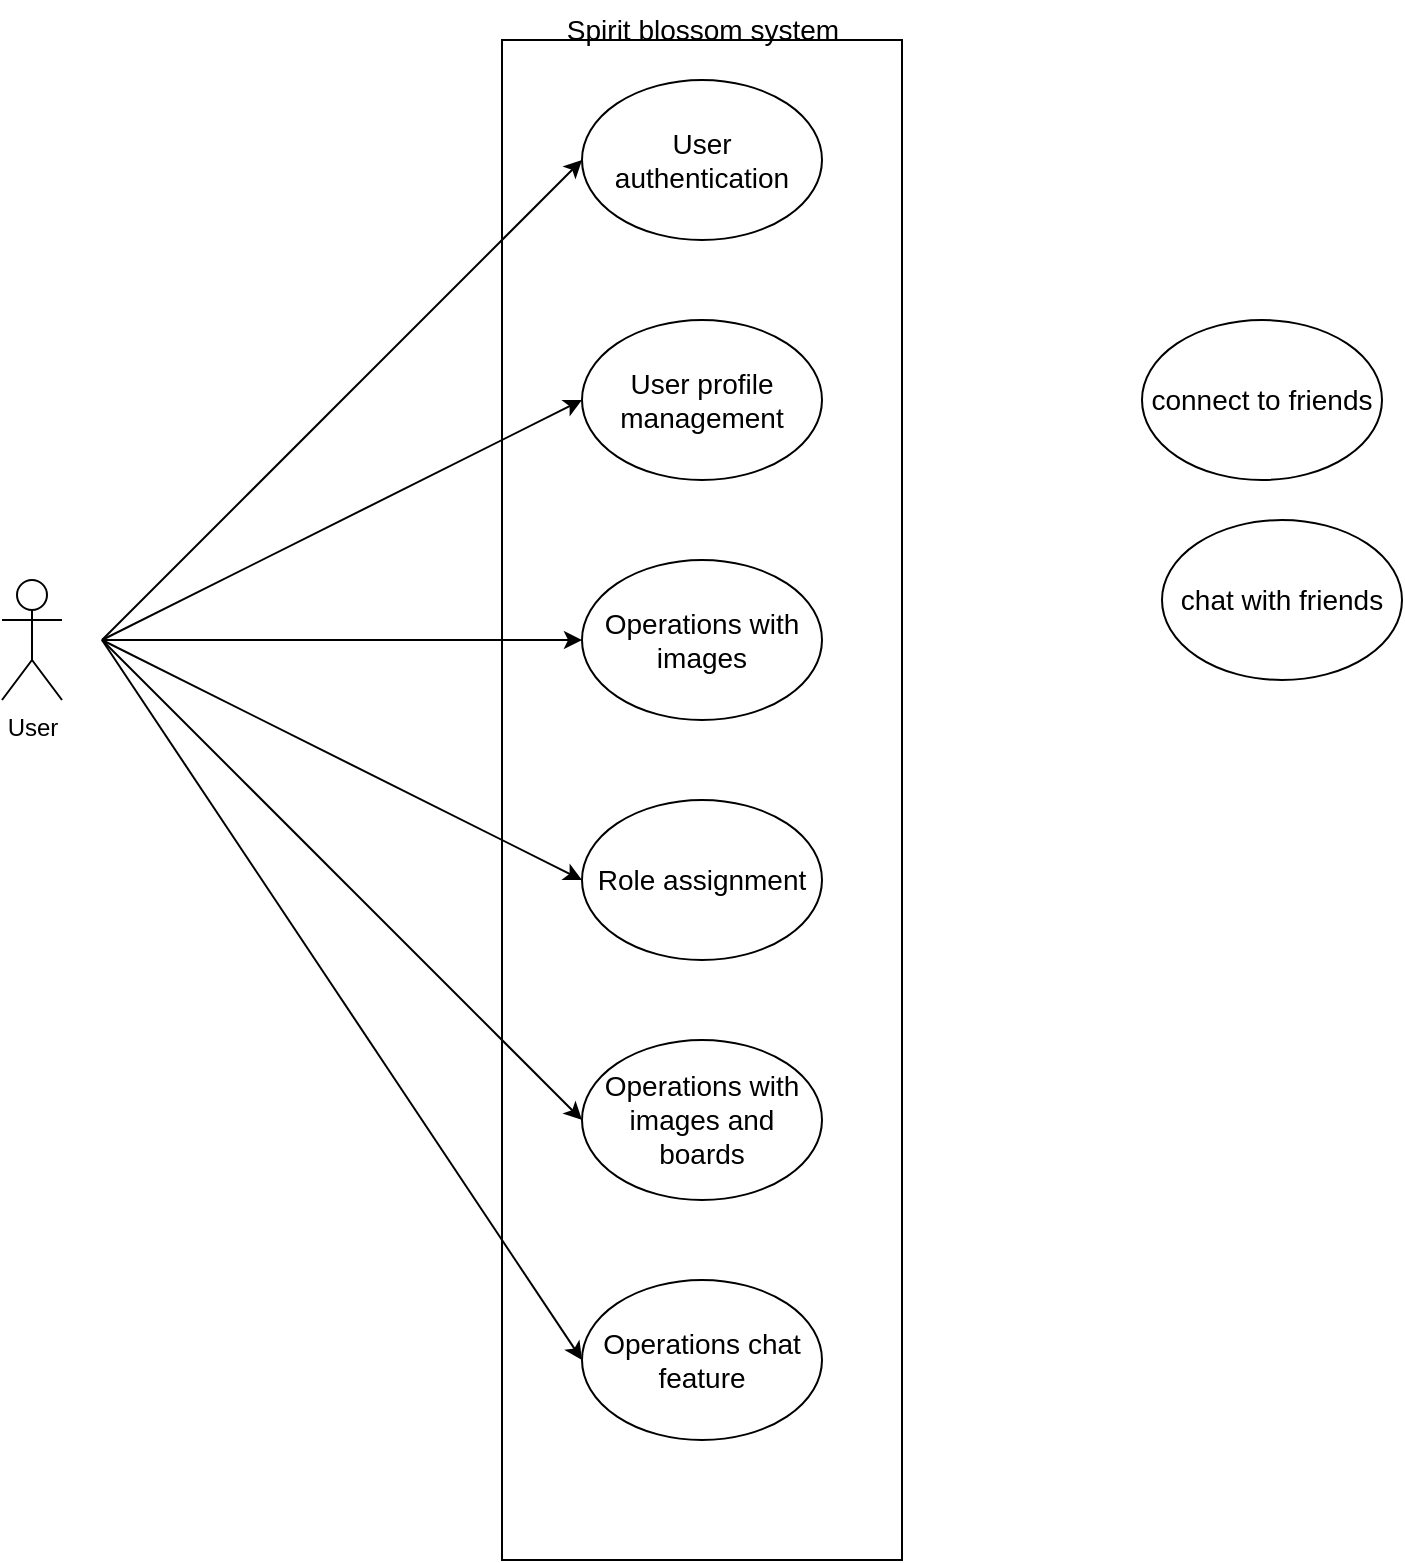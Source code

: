 <mxfile version="26.2.15" pages="5">
  <diagram name="usecase: overview" id="8qd6roZ6ThBv2jXPE47m">
    <mxGraphModel dx="1042" dy="1726" grid="1" gridSize="10" guides="1" tooltips="1" connect="1" arrows="1" fold="1" page="1" pageScale="1" pageWidth="850" pageHeight="1100" math="0" shadow="0">
      <root>
        <mxCell id="0" />
        <mxCell id="1" parent="0" />
        <mxCell id="oI3ljKUJARMwCOaqGTLG-4" value="&lt;span style=&quot;font-size: 14px;&quot;&gt;User profile management&lt;/span&gt;" style="ellipse;whiteSpace=wrap;html=1;fillColor=default;" parent="1" vertex="1">
          <mxGeometry x="600" width="120" height="80" as="geometry" />
        </mxCell>
        <mxCell id="oI3ljKUJARMwCOaqGTLG-6" value="&lt;span style=&quot;font-size: 14px;&quot;&gt;User authentication&lt;/span&gt;" style="ellipse;whiteSpace=wrap;html=1;fillColor=default;" parent="1" vertex="1">
          <mxGeometry x="600" y="-120" width="120" height="80" as="geometry" />
        </mxCell>
        <mxCell id="oI3ljKUJARMwCOaqGTLG-12" value="&lt;span style=&quot;font-size: 14px;&quot;&gt;connect to friends&lt;/span&gt;" style="ellipse;whiteSpace=wrap;html=1;fillColor=none;" parent="1" vertex="1">
          <mxGeometry x="880" width="120" height="80" as="geometry" />
        </mxCell>
        <mxCell id="oI3ljKUJARMwCOaqGTLG-13" value="&lt;span style=&quot;font-size: 14px;&quot;&gt;chat with friends&lt;/span&gt;" style="ellipse;whiteSpace=wrap;html=1;fillColor=none;" parent="1" vertex="1">
          <mxGeometry x="890" y="100" width="120" height="80" as="geometry" />
        </mxCell>
        <mxCell id="oI3ljKUJARMwCOaqGTLG-17" value="&lt;font style=&quot;font-size: 14px;&quot;&gt;Operations with images&lt;/font&gt;" style="ellipse;whiteSpace=wrap;html=1;fillColor=default;" parent="1" vertex="1">
          <mxGeometry x="600" y="120" width="120" height="80" as="geometry" />
        </mxCell>
        <mxCell id="oI3ljKUJARMwCOaqGTLG-18" value="&lt;span style=&quot;font-size: 14px;&quot;&gt;Role assignment&lt;/span&gt;" style="ellipse;whiteSpace=wrap;html=1;fillColor=default;" parent="1" vertex="1">
          <mxGeometry x="600" y="240" width="120" height="80" as="geometry" />
        </mxCell>
        <mxCell id="oI3ljKUJARMwCOaqGTLG-19" value="&lt;font style=&quot;font-size: 14px;&quot;&gt;Operations with images and boards&lt;/font&gt;" style="ellipse;whiteSpace=wrap;html=1;fillColor=default;" parent="1" vertex="1">
          <mxGeometry x="600" y="360" width="120" height="80" as="geometry" />
        </mxCell>
        <mxCell id="oI3ljKUJARMwCOaqGTLG-20" value="&lt;font style=&quot;font-size: 14px;&quot;&gt;Operations chat feature&lt;/font&gt;" style="ellipse;whiteSpace=wrap;html=1;fillColor=default;" parent="1" vertex="1">
          <mxGeometry x="600" y="480" width="120" height="80" as="geometry" />
        </mxCell>
        <mxCell id="oI3ljKUJARMwCOaqGTLG-21" value="User" style="shape=umlActor;verticalLabelPosition=bottom;verticalAlign=top;html=1;outlineConnect=0;" parent="1" vertex="1">
          <mxGeometry x="310" y="130" width="30" height="60" as="geometry" />
        </mxCell>
        <mxCell id="oI3ljKUJARMwCOaqGTLG-22" value="" style="rounded=0;whiteSpace=wrap;html=1;fillColor=none;" parent="1" vertex="1">
          <mxGeometry x="560" y="-140" width="200" height="760" as="geometry" />
        </mxCell>
        <mxCell id="oI3ljKUJARMwCOaqGTLG-23" value="&lt;font style=&quot;font-size: 14px;&quot;&gt;Spirit blossom system&lt;/font&gt;" style="text;html=1;align=center;verticalAlign=middle;resizable=0;points=[];autosize=1;strokeColor=none;fillColor=none;" parent="1" vertex="1">
          <mxGeometry x="580" y="-160" width="160" height="30" as="geometry" />
        </mxCell>
        <mxCell id="oI3ljKUJARMwCOaqGTLG-25" value="" style="endArrow=classic;html=1;rounded=0;entryX=0;entryY=0.5;entryDx=0;entryDy=0;" parent="1" target="oI3ljKUJARMwCOaqGTLG-6" edge="1">
          <mxGeometry width="50" height="50" relative="1" as="geometry">
            <mxPoint x="360" y="160" as="sourcePoint" />
            <mxPoint x="500" y="-20" as="targetPoint" />
          </mxGeometry>
        </mxCell>
        <mxCell id="oI3ljKUJARMwCOaqGTLG-26" value="" style="endArrow=classic;html=1;rounded=0;entryX=0;entryY=0.5;entryDx=0;entryDy=0;" parent="1" target="oI3ljKUJARMwCOaqGTLG-4" edge="1">
          <mxGeometry width="50" height="50" relative="1" as="geometry">
            <mxPoint x="360" y="160" as="sourcePoint" />
            <mxPoint x="610" y="-30" as="targetPoint" />
          </mxGeometry>
        </mxCell>
        <mxCell id="oI3ljKUJARMwCOaqGTLG-27" value="" style="endArrow=classic;html=1;rounded=0;entryX=0;entryY=0.5;entryDx=0;entryDy=0;" parent="1" target="oI3ljKUJARMwCOaqGTLG-17" edge="1">
          <mxGeometry width="50" height="50" relative="1" as="geometry">
            <mxPoint x="360" y="160" as="sourcePoint" />
            <mxPoint x="610" y="70" as="targetPoint" />
          </mxGeometry>
        </mxCell>
        <mxCell id="oI3ljKUJARMwCOaqGTLG-28" value="" style="endArrow=classic;html=1;rounded=0;entryX=0;entryY=0.5;entryDx=0;entryDy=0;" parent="1" target="oI3ljKUJARMwCOaqGTLG-18" edge="1">
          <mxGeometry width="50" height="50" relative="1" as="geometry">
            <mxPoint x="360" y="160" as="sourcePoint" />
            <mxPoint x="610" y="170" as="targetPoint" />
          </mxGeometry>
        </mxCell>
        <mxCell id="oI3ljKUJARMwCOaqGTLG-29" value="" style="endArrow=classic;html=1;rounded=0;entryX=0;entryY=0.5;entryDx=0;entryDy=0;" parent="1" target="oI3ljKUJARMwCOaqGTLG-19" edge="1">
          <mxGeometry width="50" height="50" relative="1" as="geometry">
            <mxPoint x="360" y="160" as="sourcePoint" />
            <mxPoint x="610" y="290" as="targetPoint" />
          </mxGeometry>
        </mxCell>
        <mxCell id="oI3ljKUJARMwCOaqGTLG-30" value="" style="endArrow=classic;html=1;rounded=0;entryX=0;entryY=0.5;entryDx=0;entryDy=0;" parent="1" target="oI3ljKUJARMwCOaqGTLG-20" edge="1">
          <mxGeometry width="50" height="50" relative="1" as="geometry">
            <mxPoint x="360" y="160" as="sourcePoint" />
            <mxPoint x="610" y="410" as="targetPoint" />
          </mxGeometry>
        </mxCell>
      </root>
    </mxGraphModel>
  </diagram>
  <diagram id="8w7cwLsrvtpw3abO1tja" name="usecase: User authentication">
    <mxGraphModel dx="1097" dy="659" grid="1" gridSize="10" guides="1" tooltips="1" connect="1" arrows="1" fold="1" page="1" pageScale="1" pageWidth="850" pageHeight="1100" math="0" shadow="0">
      <root>
        <mxCell id="0" />
        <mxCell id="1" parent="0" />
        <mxCell id="aC15Dz10dUNv0hG7zMVB-1" value="&lt;font style=&quot;font-size: 14px;&quot;&gt;User authentication&lt;/font&gt;" style="ellipse;whiteSpace=wrap;html=1;fillColor=none;" parent="1" vertex="1">
          <mxGeometry x="280" y="280" width="120" height="80" as="geometry" />
        </mxCell>
        <mxCell id="vP6x81Ig6uD0xKK5L43M-1" value="&lt;font style=&quot;font-size: 14px;&quot;&gt;Sign up&lt;/font&gt;" style="ellipse;whiteSpace=wrap;html=1;fillColor=none;" parent="1" vertex="1">
          <mxGeometry x="520" y="440" width="120" height="80" as="geometry" />
        </mxCell>
        <mxCell id="vP6x81Ig6uD0xKK5L43M-2" value="&lt;font style=&quot;font-size: 14px;&quot;&gt;Sign in&lt;/font&gt;" style="ellipse;whiteSpace=wrap;html=1;fillColor=none;" parent="1" vertex="1">
          <mxGeometry x="520" y="160" width="120" height="80" as="geometry" />
        </mxCell>
        <mxCell id="vP6x81Ig6uD0xKK5L43M-4" value="&lt;font style=&quot;font-size: 14px;&quot;&gt;Sign in with email and password&lt;/font&gt;" style="ellipse;whiteSpace=wrap;html=1;fillColor=none;" parent="1" vertex="1">
          <mxGeometry x="760" y="80" width="120" height="80" as="geometry" />
        </mxCell>
        <mxCell id="vP6x81Ig6uD0xKK5L43M-6" value="&lt;font style=&quot;font-size: 14px;&quot;&gt;Sign in with Google&lt;/font&gt;" style="ellipse;whiteSpace=wrap;html=1;fillColor=none;" parent="1" vertex="1">
          <mxGeometry x="760" y="240" width="120" height="80" as="geometry" />
        </mxCell>
        <mxCell id="vP6x81Ig6uD0xKK5L43M-7" value="" style="endArrow=classic;html=1;rounded=0;exitX=1;exitY=0.5;exitDx=0;exitDy=0;entryX=0;entryY=0.5;entryDx=0;entryDy=0;" parent="1" source="aC15Dz10dUNv0hG7zMVB-1" target="vP6x81Ig6uD0xKK5L43M-2" edge="1">
          <mxGeometry width="50" height="50" relative="1" as="geometry">
            <mxPoint x="620" y="230" as="sourcePoint" />
            <mxPoint x="670" y="180" as="targetPoint" />
          </mxGeometry>
        </mxCell>
        <mxCell id="vP6x81Ig6uD0xKK5L43M-8" value="&amp;lt;&amp;lt;include&amp;gt;&amp;gt;" style="edgeLabel;html=1;align=center;verticalAlign=middle;resizable=0;points=[];" parent="vP6x81Ig6uD0xKK5L43M-7" vertex="1" connectable="0">
          <mxGeometry x="-0.014" y="-2" relative="1" as="geometry">
            <mxPoint as="offset" />
          </mxGeometry>
        </mxCell>
        <mxCell id="vP6x81Ig6uD0xKK5L43M-9" value="" style="endArrow=classic;html=1;rounded=0;exitX=1;exitY=0.5;exitDx=0;exitDy=0;entryX=0;entryY=0.5;entryDx=0;entryDy=0;" parent="1" source="aC15Dz10dUNv0hG7zMVB-1" target="vP6x81Ig6uD0xKK5L43M-1" edge="1">
          <mxGeometry width="50" height="50" relative="1" as="geometry">
            <mxPoint x="410" y="330" as="sourcePoint" />
            <mxPoint x="530" y="170" as="targetPoint" />
          </mxGeometry>
        </mxCell>
        <mxCell id="vP6x81Ig6uD0xKK5L43M-10" value="&amp;lt;&amp;lt;include&amp;gt;&amp;gt;" style="edgeLabel;html=1;align=center;verticalAlign=middle;resizable=0;points=[];" parent="vP6x81Ig6uD0xKK5L43M-9" vertex="1" connectable="0">
          <mxGeometry x="-0.014" y="-2" relative="1" as="geometry">
            <mxPoint as="offset" />
          </mxGeometry>
        </mxCell>
        <mxCell id="vP6x81Ig6uD0xKK5L43M-13" value="" style="endArrow=classic;html=1;rounded=0;exitX=1;exitY=0.5;exitDx=0;exitDy=0;entryX=0;entryY=0.5;entryDx=0;entryDy=0;" parent="1" source="vP6x81Ig6uD0xKK5L43M-2" target="vP6x81Ig6uD0xKK5L43M-4" edge="1">
          <mxGeometry width="50" height="50" relative="1" as="geometry">
            <mxPoint x="650" y="170" as="sourcePoint" />
            <mxPoint x="810" y="50" as="targetPoint" />
          </mxGeometry>
        </mxCell>
        <mxCell id="vP6x81Ig6uD0xKK5L43M-14" value="&amp;lt;&amp;lt;include&amp;gt;&amp;gt;" style="edgeLabel;html=1;align=center;verticalAlign=middle;resizable=0;points=[];" parent="vP6x81Ig6uD0xKK5L43M-13" vertex="1" connectable="0">
          <mxGeometry x="-0.014" y="-2" relative="1" as="geometry">
            <mxPoint as="offset" />
          </mxGeometry>
        </mxCell>
        <mxCell id="vP6x81Ig6uD0xKK5L43M-19" value="" style="endArrow=classic;html=1;rounded=0;exitX=0;exitY=0.5;exitDx=0;exitDy=0;entryX=1;entryY=0.5;entryDx=0;entryDy=0;dashed=1;" parent="1" source="vP6x81Ig6uD0xKK5L43M-6" target="vP6x81Ig6uD0xKK5L43M-2" edge="1">
          <mxGeometry width="50" height="50" relative="1" as="geometry">
            <mxPoint x="810" y="50" as="sourcePoint" />
            <mxPoint x="650" y="170" as="targetPoint" />
          </mxGeometry>
        </mxCell>
        <mxCell id="vP6x81Ig6uD0xKK5L43M-20" value="&amp;lt;&amp;lt;extend&amp;gt;&amp;gt;" style="edgeLabel;html=1;align=center;verticalAlign=middle;resizable=0;points=[];" parent="vP6x81Ig6uD0xKK5L43M-19" vertex="1" connectable="0">
          <mxGeometry x="0.018" relative="1" as="geometry">
            <mxPoint as="offset" />
          </mxGeometry>
        </mxCell>
        <mxCell id="vP6x81Ig6uD0xKK5L43M-21" value="&lt;font style=&quot;font-size: 14px;&quot;&gt;Remember password&lt;/font&gt;" style="ellipse;whiteSpace=wrap;html=1;fillColor=none;" parent="1" vertex="1">
          <mxGeometry x="960" y="160" width="120" height="80" as="geometry" />
        </mxCell>
        <mxCell id="vP6x81Ig6uD0xKK5L43M-24" value="" style="endArrow=classic;html=1;rounded=0;exitX=0;exitY=0.5;exitDx=0;exitDy=0;entryX=1;entryY=0.5;entryDx=0;entryDy=0;dashed=1;" parent="1" source="vP6x81Ig6uD0xKK5L43M-21" target="vP6x81Ig6uD0xKK5L43M-4" edge="1">
          <mxGeometry width="50" height="50" relative="1" as="geometry">
            <mxPoint x="1090" y="50" as="sourcePoint" />
            <mxPoint x="930" y="50" as="targetPoint" />
          </mxGeometry>
        </mxCell>
        <mxCell id="vP6x81Ig6uD0xKK5L43M-25" value="&amp;lt;&amp;lt;extend&amp;gt;&amp;gt;" style="edgeLabel;html=1;align=center;verticalAlign=middle;resizable=0;points=[];" parent="vP6x81Ig6uD0xKK5L43M-24" vertex="1" connectable="0">
          <mxGeometry x="0.025" y="-3" relative="1" as="geometry">
            <mxPoint as="offset" />
          </mxGeometry>
        </mxCell>
        <mxCell id="vP6x81Ig6uD0xKK5L43M-30" value="User" style="shape=umlActor;verticalLabelPosition=bottom;verticalAlign=top;html=1;outlineConnect=0;" parent="1" vertex="1">
          <mxGeometry x="100" y="290" width="30" height="60" as="geometry" />
        </mxCell>
        <mxCell id="vP6x81Ig6uD0xKK5L43M-31" value="" style="endArrow=classic;html=1;rounded=0;entryX=0;entryY=0.5;entryDx=0;entryDy=0;" parent="1" target="aC15Dz10dUNv0hG7zMVB-1" edge="1">
          <mxGeometry width="50" height="50" relative="1" as="geometry">
            <mxPoint x="160" y="320" as="sourcePoint" />
            <mxPoint x="220" y="320" as="targetPoint" />
          </mxGeometry>
        </mxCell>
        <mxCell id="vP6x81Ig6uD0xKK5L43M-33" value="&lt;font style=&quot;font-size: 14px;&quot;&gt;Forgot password&lt;/font&gt;" style="ellipse;whiteSpace=wrap;html=1;fillColor=none;" parent="1" vertex="1">
          <mxGeometry x="960" width="120" height="80" as="geometry" />
        </mxCell>
        <mxCell id="vP6x81Ig6uD0xKK5L43M-34" value="" style="endArrow=classic;html=1;rounded=0;exitX=0;exitY=0.5;exitDx=0;exitDy=0;entryX=1;entryY=0.5;entryDx=0;entryDy=0;dashed=1;" parent="1" source="vP6x81Ig6uD0xKK5L43M-33" target="vP6x81Ig6uD0xKK5L43M-4" edge="1">
          <mxGeometry width="50" height="50" relative="1" as="geometry">
            <mxPoint x="800" y="240" as="sourcePoint" />
            <mxPoint x="850" y="190" as="targetPoint" />
          </mxGeometry>
        </mxCell>
        <mxCell id="vP6x81Ig6uD0xKK5L43M-35" value="&amp;lt;&amp;lt;extend&amp;gt;&amp;gt;" style="edgeLabel;html=1;align=center;verticalAlign=middle;resizable=0;points=[];" parent="vP6x81Ig6uD0xKK5L43M-34" vertex="1" connectable="0">
          <mxGeometry x="-0.058" y="-1" relative="1" as="geometry">
            <mxPoint as="offset" />
          </mxGeometry>
        </mxCell>
        <mxCell id="DZKf_0S-HtnkibhxbIH7-1" value="&lt;font style=&quot;font-size: 14px;&quot;&gt;Verify user&#39;s email&lt;/font&gt;" style="ellipse;whiteSpace=wrap;html=1;" vertex="1" parent="1">
          <mxGeometry x="760" y="440" width="120" height="80" as="geometry" />
        </mxCell>
        <mxCell id="DZKf_0S-HtnkibhxbIH7-2" value="" style="endArrow=classic;html=1;rounded=0;exitX=1;exitY=0.5;exitDx=0;exitDy=0;entryX=0;entryY=0.5;entryDx=0;entryDy=0;" edge="1" parent="1" source="vP6x81Ig6uD0xKK5L43M-1" target="DZKf_0S-HtnkibhxbIH7-1">
          <mxGeometry width="50" height="50" relative="1" as="geometry">
            <mxPoint x="660" y="350" as="sourcePoint" />
            <mxPoint x="710" y="300" as="targetPoint" />
          </mxGeometry>
        </mxCell>
        <mxCell id="DZKf_0S-HtnkibhxbIH7-5" value="&amp;lt;&amp;lt;include&amp;gt;&amp;gt;" style="edgeLabel;html=1;align=center;verticalAlign=middle;resizable=0;points=[];" vertex="1" connectable="0" parent="DZKf_0S-HtnkibhxbIH7-2">
          <mxGeometry x="0.017" relative="1" as="geometry">
            <mxPoint as="offset" />
          </mxGeometry>
        </mxCell>
        <mxCell id="DZKf_0S-HtnkibhxbIH7-6" value="&lt;font style=&quot;font-size: 14px;&quot;&gt;enter email&lt;/font&gt;" style="ellipse;whiteSpace=wrap;html=1;" vertex="1" parent="1">
          <mxGeometry x="1040" y="320" width="120" height="80" as="geometry" />
        </mxCell>
        <mxCell id="DZKf_0S-HtnkibhxbIH7-7" value="&lt;font style=&quot;font-size: 14px;&quot;&gt;enter password&lt;/font&gt;" style="ellipse;whiteSpace=wrap;html=1;" vertex="1" parent="1">
          <mxGeometry x="1040" y="560" width="120" height="80" as="geometry" />
        </mxCell>
        <mxCell id="DZKf_0S-HtnkibhxbIH7-8" value="&lt;font style=&quot;font-size: 14px;&quot;&gt;enter username&lt;/font&gt;" style="ellipse;whiteSpace=wrap;html=1;" vertex="1" parent="1">
          <mxGeometry x="1040" y="440" width="120" height="80" as="geometry" />
        </mxCell>
        <mxCell id="DZKf_0S-HtnkibhxbIH7-9" value="" style="endArrow=classic;html=1;rounded=0;exitX=1;exitY=0.5;exitDx=0;exitDy=0;entryX=0;entryY=0.5;entryDx=0;entryDy=0;" edge="1" parent="1" source="DZKf_0S-HtnkibhxbIH7-1" target="DZKf_0S-HtnkibhxbIH7-6">
          <mxGeometry width="50" height="50" relative="1" as="geometry">
            <mxPoint x="890" y="430" as="sourcePoint" />
            <mxPoint x="940" y="380" as="targetPoint" />
          </mxGeometry>
        </mxCell>
        <mxCell id="DZKf_0S-HtnkibhxbIH7-10" value="&amp;lt;&amp;lt;include&amp;gt;&amp;gt;" style="edgeLabel;html=1;align=center;verticalAlign=middle;resizable=0;points=[];" vertex="1" connectable="0" parent="DZKf_0S-HtnkibhxbIH7-9">
          <mxGeometry x="0.031" relative="1" as="geometry">
            <mxPoint as="offset" />
          </mxGeometry>
        </mxCell>
        <mxCell id="DZKf_0S-HtnkibhxbIH7-11" value="" style="endArrow=classic;html=1;rounded=0;exitX=1;exitY=0.5;exitDx=0;exitDy=0;entryX=0;entryY=0.5;entryDx=0;entryDy=0;" edge="1" parent="1" source="DZKf_0S-HtnkibhxbIH7-1" target="DZKf_0S-HtnkibhxbIH7-8">
          <mxGeometry width="50" height="50" relative="1" as="geometry">
            <mxPoint x="890" y="490" as="sourcePoint" />
            <mxPoint x="1050" y="370" as="targetPoint" />
          </mxGeometry>
        </mxCell>
        <mxCell id="DZKf_0S-HtnkibhxbIH7-12" value="&amp;lt;&amp;lt;include&amp;gt;&amp;gt;" style="edgeLabel;html=1;align=center;verticalAlign=middle;resizable=0;points=[];" vertex="1" connectable="0" parent="DZKf_0S-HtnkibhxbIH7-11">
          <mxGeometry x="0.031" relative="1" as="geometry">
            <mxPoint as="offset" />
          </mxGeometry>
        </mxCell>
        <mxCell id="DZKf_0S-HtnkibhxbIH7-13" value="" style="endArrow=classic;html=1;rounded=0;exitX=1;exitY=0.5;exitDx=0;exitDy=0;entryX=0;entryY=0.5;entryDx=0;entryDy=0;" edge="1" parent="1" source="DZKf_0S-HtnkibhxbIH7-1" target="DZKf_0S-HtnkibhxbIH7-7">
          <mxGeometry width="50" height="50" relative="1" as="geometry">
            <mxPoint x="900" y="500" as="sourcePoint" />
            <mxPoint x="1060" y="380" as="targetPoint" />
          </mxGeometry>
        </mxCell>
        <mxCell id="DZKf_0S-HtnkibhxbIH7-14" value="&amp;lt;&amp;lt;include&amp;gt;&amp;gt;" style="edgeLabel;html=1;align=center;verticalAlign=middle;resizable=0;points=[];" vertex="1" connectable="0" parent="DZKf_0S-HtnkibhxbIH7-13">
          <mxGeometry x="0.031" relative="1" as="geometry">
            <mxPoint as="offset" />
          </mxGeometry>
        </mxCell>
      </root>
    </mxGraphModel>
  </diagram>
  <diagram id="n3rxjHz1QMaWnR9atAQM" name="usecase: User profile">
    <mxGraphModel dx="834" dy="1601" grid="1" gridSize="10" guides="1" tooltips="1" connect="1" arrows="1" fold="1" page="1" pageScale="1" pageWidth="850" pageHeight="1100" math="0" shadow="0">
      <root>
        <mxCell id="0" />
        <mxCell id="1" parent="0" />
        <mxCell id="utJ8WNu7ek2MpzlIrywc-1" value="&lt;font style=&quot;font-size: 14px;&quot;&gt;User profile&lt;/font&gt;" style="ellipse;whiteSpace=wrap;html=1;fillColor=default;" parent="1" vertex="1">
          <mxGeometry x="240" y="240" width="120" height="80" as="geometry" />
        </mxCell>
        <mxCell id="utJ8WNu7ek2MpzlIrywc-2" value="&lt;font style=&quot;font-size: 14px;&quot;&gt;View profile&lt;/font&gt;" style="ellipse;whiteSpace=wrap;html=1;fillColor=default;" parent="1" vertex="1">
          <mxGeometry x="440" y="40" width="120" height="80" as="geometry" />
        </mxCell>
        <mxCell id="utJ8WNu7ek2MpzlIrywc-3" value="&lt;font style=&quot;font-size: 14px;&quot;&gt;Edit profile&lt;/font&gt;" style="ellipse;whiteSpace=wrap;html=1;fillColor=default;" parent="1" vertex="1">
          <mxGeometry x="440" y="640" width="120" height="80" as="geometry" />
        </mxCell>
        <mxCell id="utJ8WNu7ek2MpzlIrywc-4" value="" style="endArrow=classic;html=1;rounded=0;exitX=1;exitY=0.5;exitDx=0;exitDy=0;entryX=0;entryY=0.5;entryDx=0;entryDy=0;" parent="1" source="utJ8WNu7ek2MpzlIrywc-1" target="utJ8WNu7ek2MpzlIrywc-2" edge="1">
          <mxGeometry width="50" height="50" relative="1" as="geometry">
            <mxPoint x="400" y="330" as="sourcePoint" />
            <mxPoint x="450" y="280" as="targetPoint" />
          </mxGeometry>
        </mxCell>
        <mxCell id="utJ8WNu7ek2MpzlIrywc-5" value="&amp;lt;&amp;lt;include&amp;gt;&amp;gt;" style="edgeLabel;html=1;align=center;verticalAlign=middle;resizable=0;points=[];" parent="utJ8WNu7ek2MpzlIrywc-4" vertex="1" connectable="0">
          <mxGeometry x="0.005" y="1" relative="1" as="geometry">
            <mxPoint as="offset" />
          </mxGeometry>
        </mxCell>
        <mxCell id="utJ8WNu7ek2MpzlIrywc-6" value="" style="endArrow=classic;html=1;rounded=0;exitX=1;exitY=0.5;exitDx=0;exitDy=0;entryX=0;entryY=0.5;entryDx=0;entryDy=0;" parent="1" source="utJ8WNu7ek2MpzlIrywc-1" target="utJ8WNu7ek2MpzlIrywc-3" edge="1">
          <mxGeometry width="50" height="50" relative="1" as="geometry">
            <mxPoint x="370" y="290" as="sourcePoint" />
            <mxPoint x="490" y="210" as="targetPoint" />
          </mxGeometry>
        </mxCell>
        <mxCell id="utJ8WNu7ek2MpzlIrywc-7" value="&amp;lt;&amp;lt;include&amp;gt;&amp;gt;" style="edgeLabel;html=1;align=center;verticalAlign=middle;resizable=0;points=[];" parent="utJ8WNu7ek2MpzlIrywc-6" vertex="1" connectable="0">
          <mxGeometry x="0.005" y="1" relative="1" as="geometry">
            <mxPoint as="offset" />
          </mxGeometry>
        </mxCell>
        <mxCell id="utJ8WNu7ek2MpzlIrywc-8" value="user" style="shape=umlActor;verticalLabelPosition=bottom;verticalAlign=top;html=1;outlineConnect=0;" parent="1" vertex="1">
          <mxGeometry x="110" y="250" width="30" height="60" as="geometry" />
        </mxCell>
        <mxCell id="utJ8WNu7ek2MpzlIrywc-10" value="" style="endArrow=classic;html=1;rounded=0;entryX=0;entryY=0.5;entryDx=0;entryDy=0;" parent="1" target="utJ8WNu7ek2MpzlIrywc-1" edge="1">
          <mxGeometry width="50" height="50" relative="1" as="geometry">
            <mxPoint x="150" y="280" as="sourcePoint" />
            <mxPoint x="230" y="300" as="targetPoint" />
          </mxGeometry>
        </mxCell>
        <mxCell id="qVqN7ihgOuUaRI0xkBl_-1" value="&lt;font style=&quot;font-size: 14px;&quot;&gt;View image icon&lt;/font&gt;" style="ellipse;whiteSpace=wrap;html=1;" parent="1" vertex="1">
          <mxGeometry x="720" y="-340" width="120" height="80" as="geometry" />
        </mxCell>
        <mxCell id="qVqN7ihgOuUaRI0xkBl_-2" value="" style="endArrow=classic;html=1;rounded=0;exitX=1;exitY=0.5;exitDx=0;exitDy=0;entryX=0;entryY=0.5;entryDx=0;entryDy=0;" parent="1" source="utJ8WNu7ek2MpzlIrywc-2" target="qVqN7ihgOuUaRI0xkBl_-1" edge="1">
          <mxGeometry width="50" height="50" relative="1" as="geometry">
            <mxPoint x="600" y="350" as="sourcePoint" />
            <mxPoint x="650" y="300" as="targetPoint" />
          </mxGeometry>
        </mxCell>
        <mxCell id="qVqN7ihgOuUaRI0xkBl_-7" value="&amp;lt;&amp;lt;include&amp;gt;&amp;gt;" style="edgeLabel;html=1;align=center;verticalAlign=middle;resizable=0;points=[];" parent="qVqN7ihgOuUaRI0xkBl_-2" vertex="1" connectable="0">
          <mxGeometry x="-0.009" relative="1" as="geometry">
            <mxPoint y="1" as="offset" />
          </mxGeometry>
        </mxCell>
        <mxCell id="qVqN7ihgOuUaRI0xkBl_-3" value="&lt;font style=&quot;font-size: 14px;&quot;&gt;View username&lt;/font&gt;" style="ellipse;whiteSpace=wrap;html=1;" parent="1" vertex="1">
          <mxGeometry x="760" y="-230" width="120" height="80" as="geometry" />
        </mxCell>
        <mxCell id="qVqN7ihgOuUaRI0xkBl_-4" value="&lt;font style=&quot;font-size: 14px;&quot;&gt;View quantity of likes&lt;/font&gt;" style="ellipse;whiteSpace=wrap;html=1;" parent="1" vertex="1">
          <mxGeometry x="780" y="-130" width="120" height="80" as="geometry" />
        </mxCell>
        <mxCell id="qVqN7ihgOuUaRI0xkBl_-5" value="&lt;font style=&quot;font-size: 14px;&quot;&gt;View quantity of comments&lt;/font&gt;" style="ellipse;whiteSpace=wrap;html=1;" parent="1" vertex="1">
          <mxGeometry x="780" y="-10" width="120" height="80" as="geometry" />
        </mxCell>
        <mxCell id="qVqN7ihgOuUaRI0xkBl_-8" value="" style="endArrow=classic;html=1;rounded=0;exitX=1;exitY=0.5;exitDx=0;exitDy=0;entryX=0;entryY=0.5;entryDx=0;entryDy=0;" parent="1" source="utJ8WNu7ek2MpzlIrywc-2" target="qVqN7ihgOuUaRI0xkBl_-3" edge="1">
          <mxGeometry width="50" height="50" relative="1" as="geometry">
            <mxPoint x="610" y="210" as="sourcePoint" />
            <mxPoint x="770" y="-270" as="targetPoint" />
          </mxGeometry>
        </mxCell>
        <mxCell id="qVqN7ihgOuUaRI0xkBl_-9" value="&amp;lt;&amp;lt;include&amp;gt;&amp;gt;" style="edgeLabel;html=1;align=center;verticalAlign=middle;resizable=0;points=[];" parent="qVqN7ihgOuUaRI0xkBl_-8" vertex="1" connectable="0">
          <mxGeometry x="-0.009" relative="1" as="geometry">
            <mxPoint y="1" as="offset" />
          </mxGeometry>
        </mxCell>
        <mxCell id="qVqN7ihgOuUaRI0xkBl_-10" value="" style="endArrow=classic;html=1;rounded=0;exitX=1;exitY=0.5;exitDx=0;exitDy=0;entryX=0;entryY=0.5;entryDx=0;entryDy=0;" parent="1" source="utJ8WNu7ek2MpzlIrywc-2" target="qVqN7ihgOuUaRI0xkBl_-4" edge="1">
          <mxGeometry width="50" height="50" relative="1" as="geometry">
            <mxPoint x="610" y="210" as="sourcePoint" />
            <mxPoint x="770" y="-150" as="targetPoint" />
          </mxGeometry>
        </mxCell>
        <mxCell id="qVqN7ihgOuUaRI0xkBl_-11" value="&amp;lt;&amp;lt;include&amp;gt;&amp;gt;" style="edgeLabel;html=1;align=center;verticalAlign=middle;resizable=0;points=[];" parent="qVqN7ihgOuUaRI0xkBl_-10" vertex="1" connectable="0">
          <mxGeometry x="-0.009" relative="1" as="geometry">
            <mxPoint y="1" as="offset" />
          </mxGeometry>
        </mxCell>
        <mxCell id="qVqN7ihgOuUaRI0xkBl_-12" value="" style="endArrow=classic;html=1;rounded=0;exitX=1;exitY=0.5;exitDx=0;exitDy=0;entryX=0;entryY=0.5;entryDx=0;entryDy=0;" parent="1" source="utJ8WNu7ek2MpzlIrywc-2" target="qVqN7ihgOuUaRI0xkBl_-5" edge="1">
          <mxGeometry width="50" height="50" relative="1" as="geometry">
            <mxPoint x="620" y="220" as="sourcePoint" />
            <mxPoint x="780" y="-140" as="targetPoint" />
          </mxGeometry>
        </mxCell>
        <mxCell id="qVqN7ihgOuUaRI0xkBl_-13" value="&amp;lt;&amp;lt;include&amp;gt;&amp;gt;" style="edgeLabel;html=1;align=center;verticalAlign=middle;resizable=0;points=[];" parent="qVqN7ihgOuUaRI0xkBl_-12" vertex="1" connectable="0">
          <mxGeometry x="-0.009" relative="1" as="geometry">
            <mxPoint y="1" as="offset" />
          </mxGeometry>
        </mxCell>
        <mxCell id="qVqN7ihgOuUaRI0xkBl_-14" value="&lt;font style=&quot;font-size: 14px;&quot;&gt;View X link&lt;/font&gt;" style="ellipse;whiteSpace=wrap;html=1;" parent="1" vertex="1">
          <mxGeometry x="800" y="100" width="120" height="80" as="geometry" />
        </mxCell>
        <mxCell id="qVqN7ihgOuUaRI0xkBl_-15" value="&lt;font style=&quot;font-size: 14px;&quot;&gt;View Instagram link&lt;/font&gt;" style="ellipse;whiteSpace=wrap;html=1;" parent="1" vertex="1">
          <mxGeometry x="800" y="200" width="120" height="80" as="geometry" />
        </mxCell>
        <mxCell id="qVqN7ihgOuUaRI0xkBl_-16" value="&lt;font style=&quot;font-size: 14px;&quot;&gt;View artstation link&lt;/font&gt;" style="ellipse;whiteSpace=wrap;html=1;" parent="1" vertex="1">
          <mxGeometry x="800" y="310" width="120" height="80" as="geometry" />
        </mxCell>
        <mxCell id="qVqN7ihgOuUaRI0xkBl_-17" value="" style="endArrow=classic;html=1;rounded=0;exitX=0;exitY=0.5;exitDx=0;exitDy=0;entryX=1;entryY=0.5;entryDx=0;entryDy=0;dashed=1;" parent="1" source="qVqN7ihgOuUaRI0xkBl_-14" target="utJ8WNu7ek2MpzlIrywc-2" edge="1">
          <mxGeometry width="50" height="50" relative="1" as="geometry">
            <mxPoint x="600" y="260" as="sourcePoint" />
            <mxPoint x="650" y="210" as="targetPoint" />
          </mxGeometry>
        </mxCell>
        <mxCell id="qVqN7ihgOuUaRI0xkBl_-18" value="&amp;lt;&amp;lt;extend&amp;gt;&amp;gt;" style="edgeLabel;html=1;align=center;verticalAlign=middle;resizable=0;points=[];" parent="qVqN7ihgOuUaRI0xkBl_-17" vertex="1" connectable="0">
          <mxGeometry x="0.033" y="2" relative="1" as="geometry">
            <mxPoint as="offset" />
          </mxGeometry>
        </mxCell>
        <mxCell id="qVqN7ihgOuUaRI0xkBl_-19" value="" style="endArrow=classic;html=1;rounded=0;exitX=0;exitY=0.5;exitDx=0;exitDy=0;entryX=1;entryY=0.5;entryDx=0;entryDy=0;dashed=1;" parent="1" source="qVqN7ihgOuUaRI0xkBl_-15" target="utJ8WNu7ek2MpzlIrywc-2" edge="1">
          <mxGeometry width="50" height="50" relative="1" as="geometry">
            <mxPoint x="770" y="190" as="sourcePoint" />
            <mxPoint x="610" y="210" as="targetPoint" />
          </mxGeometry>
        </mxCell>
        <mxCell id="qVqN7ihgOuUaRI0xkBl_-20" value="&amp;lt;&amp;lt;extend&amp;gt;&amp;gt;" style="edgeLabel;html=1;align=center;verticalAlign=middle;resizable=0;points=[];" parent="qVqN7ihgOuUaRI0xkBl_-19" vertex="1" connectable="0">
          <mxGeometry x="0.033" y="2" relative="1" as="geometry">
            <mxPoint as="offset" />
          </mxGeometry>
        </mxCell>
        <mxCell id="qVqN7ihgOuUaRI0xkBl_-21" value="" style="endArrow=classic;html=1;rounded=0;exitX=0;exitY=0.5;exitDx=0;exitDy=0;entryX=1;entryY=0.5;entryDx=0;entryDy=0;dashed=1;" parent="1" source="qVqN7ihgOuUaRI0xkBl_-16" target="utJ8WNu7ek2MpzlIrywc-2" edge="1">
          <mxGeometry width="50" height="50" relative="1" as="geometry">
            <mxPoint x="780" y="200" as="sourcePoint" />
            <mxPoint x="620" y="220" as="targetPoint" />
          </mxGeometry>
        </mxCell>
        <mxCell id="qVqN7ihgOuUaRI0xkBl_-22" value="&amp;lt;&amp;lt;extend&amp;gt;&amp;gt;" style="edgeLabel;html=1;align=center;verticalAlign=middle;resizable=0;points=[];" parent="qVqN7ihgOuUaRI0xkBl_-21" vertex="1" connectable="0">
          <mxGeometry x="0.033" y="2" relative="1" as="geometry">
            <mxPoint as="offset" />
          </mxGeometry>
        </mxCell>
        <mxCell id="qVqN7ihgOuUaRI0xkBl_-24" value="&lt;font style=&quot;font-size: 14px;&quot;&gt;Edit image icon&lt;/font&gt;" style="ellipse;whiteSpace=wrap;html=1;" parent="1" vertex="1">
          <mxGeometry x="680" y="440" width="120" height="80" as="geometry" />
        </mxCell>
        <mxCell id="qVqN7ihgOuUaRI0xkBl_-25" value="&lt;font style=&quot;font-size: 14px;&quot;&gt;Edit username&lt;/font&gt;" style="ellipse;whiteSpace=wrap;html=1;" parent="1" vertex="1">
          <mxGeometry x="750" y="530" width="120" height="80" as="geometry" />
        </mxCell>
        <mxCell id="jydihSB6jbh1CS8Bv-i_-2" value="&lt;span style=&quot;font-size: 14px;&quot;&gt;Read data from database&lt;/span&gt;" style="ellipse;whiteSpace=wrap;html=1;" vertex="1" parent="1">
          <mxGeometry x="1140" y="-80" width="120" height="80" as="geometry" />
        </mxCell>
        <mxCell id="jydihSB6jbh1CS8Bv-i_-3" value="" style="endArrow=classic;html=1;rounded=0;exitX=1;exitY=0.5;exitDx=0;exitDy=0;" edge="1" parent="1" source="qVqN7ihgOuUaRI0xkBl_-1" target="jydihSB6jbh1CS8Bv-i_-2">
          <mxGeometry width="50" height="50" relative="1" as="geometry">
            <mxPoint x="920" y="80" as="sourcePoint" />
            <mxPoint x="970" y="30" as="targetPoint" />
          </mxGeometry>
        </mxCell>
        <mxCell id="jydihSB6jbh1CS8Bv-i_-4" value="&amp;lt;&amp;lt;include&amp;gt;&amp;gt;" style="edgeLabel;html=1;align=center;verticalAlign=middle;resizable=0;points=[];" vertex="1" connectable="0" parent="jydihSB6jbh1CS8Bv-i_-3">
          <mxGeometry x="-0.008" y="-2" relative="1" as="geometry">
            <mxPoint as="offset" />
          </mxGeometry>
        </mxCell>
        <mxCell id="jydihSB6jbh1CS8Bv-i_-5" value="" style="endArrow=classic;html=1;rounded=0;exitX=1;exitY=0.5;exitDx=0;exitDy=0;entryX=0.038;entryY=0.25;entryDx=0;entryDy=0;entryPerimeter=0;" edge="1" parent="1" source="qVqN7ihgOuUaRI0xkBl_-3" target="jydihSB6jbh1CS8Bv-i_-2">
          <mxGeometry width="50" height="50" relative="1" as="geometry">
            <mxPoint x="950" y="30" as="sourcePoint" />
            <mxPoint x="1000" y="-20" as="targetPoint" />
          </mxGeometry>
        </mxCell>
        <mxCell id="jydihSB6jbh1CS8Bv-i_-6" value="&amp;lt;&amp;lt;include&amp;gt;&amp;gt;" style="edgeLabel;html=1;align=center;verticalAlign=middle;resizable=0;points=[];" vertex="1" connectable="0" parent="jydihSB6jbh1CS8Bv-i_-5">
          <mxGeometry x="-0.006" y="2" relative="1" as="geometry">
            <mxPoint as="offset" />
          </mxGeometry>
        </mxCell>
        <mxCell id="jydihSB6jbh1CS8Bv-i_-7" value="" style="endArrow=classic;html=1;rounded=0;exitX=1;exitY=0.5;exitDx=0;exitDy=0;entryX=0.015;entryY=0.37;entryDx=0;entryDy=0;entryPerimeter=0;" edge="1" parent="1" source="qVqN7ihgOuUaRI0xkBl_-4" target="jydihSB6jbh1CS8Bv-i_-2">
          <mxGeometry width="50" height="50" relative="1" as="geometry">
            <mxPoint x="950" y="30" as="sourcePoint" />
            <mxPoint x="1000" y="-20" as="targetPoint" />
          </mxGeometry>
        </mxCell>
        <mxCell id="jydihSB6jbh1CS8Bv-i_-8" value="&amp;lt;&amp;lt;include&amp;gt;&amp;gt;" style="edgeLabel;html=1;align=center;verticalAlign=middle;resizable=0;points=[];" vertex="1" connectable="0" parent="jydihSB6jbh1CS8Bv-i_-7">
          <mxGeometry x="-0.01" y="-1" relative="1" as="geometry">
            <mxPoint as="offset" />
          </mxGeometry>
        </mxCell>
        <mxCell id="jydihSB6jbh1CS8Bv-i_-9" value="" style="endArrow=classic;html=1;rounded=0;exitX=1;exitY=0.5;exitDx=0;exitDy=0;entryX=0;entryY=0.5;entryDx=0;entryDy=0;" edge="1" parent="1" source="qVqN7ihgOuUaRI0xkBl_-5" target="jydihSB6jbh1CS8Bv-i_-2">
          <mxGeometry width="50" height="50" relative="1" as="geometry">
            <mxPoint x="950" y="30" as="sourcePoint" />
            <mxPoint x="1000" y="-20" as="targetPoint" />
          </mxGeometry>
        </mxCell>
        <mxCell id="jydihSB6jbh1CS8Bv-i_-10" value="&amp;lt;&amp;lt;include&amp;gt;&amp;gt;" style="edgeLabel;html=1;align=center;verticalAlign=middle;resizable=0;points=[];" vertex="1" connectable="0" parent="jydihSB6jbh1CS8Bv-i_-9">
          <mxGeometry x="-0.0" relative="1" as="geometry">
            <mxPoint as="offset" />
          </mxGeometry>
        </mxCell>
        <mxCell id="jydihSB6jbh1CS8Bv-i_-11" value="" style="endArrow=classic;html=1;rounded=0;exitX=1;exitY=0.5;exitDx=0;exitDy=0;entryX=-0.002;entryY=0.655;entryDx=0;entryDy=0;entryPerimeter=0;" edge="1" parent="1" source="qVqN7ihgOuUaRI0xkBl_-14" target="jydihSB6jbh1CS8Bv-i_-2">
          <mxGeometry width="50" height="50" relative="1" as="geometry">
            <mxPoint x="950" y="30" as="sourcePoint" />
            <mxPoint x="1000" y="-20" as="targetPoint" />
          </mxGeometry>
        </mxCell>
        <mxCell id="jydihSB6jbh1CS8Bv-i_-12" value="&amp;lt;&amp;lt;include&amp;gt;&amp;gt;" style="edgeLabel;html=1;align=center;verticalAlign=middle;resizable=0;points=[];" vertex="1" connectable="0" parent="jydihSB6jbh1CS8Bv-i_-11">
          <mxGeometry x="0.002" relative="1" as="geometry">
            <mxPoint as="offset" />
          </mxGeometry>
        </mxCell>
        <mxCell id="jydihSB6jbh1CS8Bv-i_-13" value="" style="endArrow=classic;html=1;rounded=0;exitX=1;exitY=0.5;exitDx=0;exitDy=0;entryX=0.045;entryY=0.74;entryDx=0;entryDy=0;entryPerimeter=0;" edge="1" parent="1" source="qVqN7ihgOuUaRI0xkBl_-15" target="jydihSB6jbh1CS8Bv-i_-2">
          <mxGeometry width="50" height="50" relative="1" as="geometry">
            <mxPoint x="950" y="30" as="sourcePoint" />
            <mxPoint x="1000" y="-20" as="targetPoint" />
          </mxGeometry>
        </mxCell>
        <mxCell id="jydihSB6jbh1CS8Bv-i_-14" value="&amp;lt;&amp;lt;include&amp;gt;&amp;gt;" style="edgeLabel;html=1;align=center;verticalAlign=middle;resizable=0;points=[];" vertex="1" connectable="0" parent="jydihSB6jbh1CS8Bv-i_-13">
          <mxGeometry x="-0.02" y="-1" relative="1" as="geometry">
            <mxPoint as="offset" />
          </mxGeometry>
        </mxCell>
        <mxCell id="jydihSB6jbh1CS8Bv-i_-15" value="" style="endArrow=classic;html=1;rounded=0;exitX=1;exitY=0.5;exitDx=0;exitDy=0;entryX=0;entryY=1;entryDx=0;entryDy=0;" edge="1" parent="1" source="qVqN7ihgOuUaRI0xkBl_-16" target="jydihSB6jbh1CS8Bv-i_-2">
          <mxGeometry width="50" height="50" relative="1" as="geometry">
            <mxPoint x="950" y="100" as="sourcePoint" />
            <mxPoint x="1000" y="50" as="targetPoint" />
          </mxGeometry>
        </mxCell>
        <mxCell id="jydihSB6jbh1CS8Bv-i_-16" value="&amp;lt;&amp;lt;include&amp;gt;&amp;gt;" style="edgeLabel;html=1;align=center;verticalAlign=middle;resizable=0;points=[];" vertex="1" connectable="0" parent="jydihSB6jbh1CS8Bv-i_-15">
          <mxGeometry x="0.0" y="1" relative="1" as="geometry">
            <mxPoint as="offset" />
          </mxGeometry>
        </mxCell>
        <mxCell id="jydihSB6jbh1CS8Bv-i_-17" value="&lt;font style=&quot;font-size: 14px;&quot;&gt;handle request&lt;/font&gt;&lt;div&gt;&lt;font style=&quot;font-size: 14px;&quot;&gt;from client&lt;/font&gt;&lt;/div&gt;" style="ellipse;whiteSpace=wrap;html=1;" vertex="1" parent="1">
          <mxGeometry x="1430" y="-80" width="120" height="80" as="geometry" />
        </mxCell>
        <mxCell id="jydihSB6jbh1CS8Bv-i_-18" value="" style="endArrow=classic;html=1;rounded=0;exitX=1;exitY=0.5;exitDx=0;exitDy=0;entryX=0;entryY=0.5;entryDx=0;entryDy=0;" edge="1" parent="1" source="jydihSB6jbh1CS8Bv-i_-2" target="jydihSB6jbh1CS8Bv-i_-17">
          <mxGeometry width="50" height="50" relative="1" as="geometry">
            <mxPoint x="1400" y="90" as="sourcePoint" />
            <mxPoint x="1450" y="40" as="targetPoint" />
          </mxGeometry>
        </mxCell>
        <mxCell id="jydihSB6jbh1CS8Bv-i_-19" value="&amp;lt;&amp;lt;include&amp;gt;&amp;gt;" style="edgeLabel;html=1;align=center;verticalAlign=middle;resizable=0;points=[];" vertex="1" connectable="0" parent="jydihSB6jbh1CS8Bv-i_-18">
          <mxGeometry x="0.002" y="1" relative="1" as="geometry">
            <mxPoint as="offset" />
          </mxGeometry>
        </mxCell>
        <mxCell id="jydihSB6jbh1CS8Bv-i_-23" value="&lt;font style=&quot;font-size: 14px;&quot;&gt;Edit X link&lt;/font&gt;" style="ellipse;whiteSpace=wrap;html=1;" vertex="1" parent="1">
          <mxGeometry x="780" y="630" width="120" height="80" as="geometry" />
        </mxCell>
        <mxCell id="jydihSB6jbh1CS8Bv-i_-24" value="&lt;font style=&quot;font-size: 14px;&quot;&gt;Edit Instagram link&lt;/font&gt;" style="ellipse;whiteSpace=wrap;html=1;" vertex="1" parent="1">
          <mxGeometry x="770" y="740" width="120" height="80" as="geometry" />
        </mxCell>
        <mxCell id="jydihSB6jbh1CS8Bv-i_-25" value="&lt;font style=&quot;font-size: 14px;&quot;&gt;Edit artstation link&lt;/font&gt;" style="ellipse;whiteSpace=wrap;html=1;" vertex="1" parent="1">
          <mxGeometry x="700" y="830" width="120" height="80" as="geometry" />
        </mxCell>
        <mxCell id="jydihSB6jbh1CS8Bv-i_-26" value="" style="endArrow=classic;html=1;rounded=0;exitX=0;exitY=0.5;exitDx=0;exitDy=0;entryX=1;entryY=0;entryDx=0;entryDy=0;dashed=1;" edge="1" parent="1" source="qVqN7ihgOuUaRI0xkBl_-24" target="utJ8WNu7ek2MpzlIrywc-3">
          <mxGeometry width="50" height="50" relative="1" as="geometry">
            <mxPoint x="720" y="660" as="sourcePoint" />
            <mxPoint x="770" y="610" as="targetPoint" />
          </mxGeometry>
        </mxCell>
        <mxCell id="jydihSB6jbh1CS8Bv-i_-27" value="&amp;lt;&amp;lt;extend&amp;gt;&amp;gt;" style="edgeLabel;html=1;align=center;verticalAlign=middle;resizable=0;points=[];" vertex="1" connectable="0" parent="jydihSB6jbh1CS8Bv-i_-26">
          <mxGeometry x="0.013" y="-2" relative="1" as="geometry">
            <mxPoint as="offset" />
          </mxGeometry>
        </mxCell>
        <mxCell id="jydihSB6jbh1CS8Bv-i_-28" value="" style="endArrow=classic;html=1;rounded=0;exitX=0;exitY=0.5;exitDx=0;exitDy=0;entryX=1;entryY=0;entryDx=0;entryDy=0;dashed=1;" edge="1" parent="1" source="qVqN7ihgOuUaRI0xkBl_-25">
          <mxGeometry width="50" height="50" relative="1" as="geometry">
            <mxPoint x="690" y="490" as="sourcePoint" />
            <mxPoint x="552" y="662" as="targetPoint" />
          </mxGeometry>
        </mxCell>
        <mxCell id="jydihSB6jbh1CS8Bv-i_-29" value="&amp;lt;&amp;lt;extend&amp;gt;&amp;gt;" style="edgeLabel;html=1;align=center;verticalAlign=middle;resizable=0;points=[];" vertex="1" connectable="0" parent="jydihSB6jbh1CS8Bv-i_-28">
          <mxGeometry x="0.013" y="-2" relative="1" as="geometry">
            <mxPoint as="offset" />
          </mxGeometry>
        </mxCell>
        <mxCell id="jydihSB6jbh1CS8Bv-i_-30" value="" style="endArrow=classic;html=1;rounded=0;exitX=0;exitY=0.5;exitDx=0;exitDy=0;entryX=1;entryY=0;entryDx=0;entryDy=0;dashed=1;" edge="1" parent="1" source="jydihSB6jbh1CS8Bv-i_-23">
          <mxGeometry width="50" height="50" relative="1" as="geometry">
            <mxPoint x="780" y="600" as="sourcePoint" />
            <mxPoint x="562" y="672" as="targetPoint" />
          </mxGeometry>
        </mxCell>
        <mxCell id="jydihSB6jbh1CS8Bv-i_-31" value="&amp;lt;&amp;lt;extend&amp;gt;&amp;gt;" style="edgeLabel;html=1;align=center;verticalAlign=middle;resizable=0;points=[];" vertex="1" connectable="0" parent="jydihSB6jbh1CS8Bv-i_-30">
          <mxGeometry x="0.013" y="-2" relative="1" as="geometry">
            <mxPoint as="offset" />
          </mxGeometry>
        </mxCell>
        <mxCell id="jydihSB6jbh1CS8Bv-i_-32" value="" style="endArrow=classic;html=1;rounded=0;exitX=0;exitY=0.5;exitDx=0;exitDy=0;entryX=0.967;entryY=0.68;entryDx=0;entryDy=0;dashed=1;entryPerimeter=0;" edge="1" parent="1" source="jydihSB6jbh1CS8Bv-i_-24" target="utJ8WNu7ek2MpzlIrywc-3">
          <mxGeometry width="50" height="50" relative="1" as="geometry">
            <mxPoint x="810" y="710" as="sourcePoint" />
            <mxPoint x="572" y="682" as="targetPoint" />
          </mxGeometry>
        </mxCell>
        <mxCell id="jydihSB6jbh1CS8Bv-i_-33" value="&amp;lt;&amp;lt;extend&amp;gt;&amp;gt;" style="edgeLabel;html=1;align=center;verticalAlign=middle;resizable=0;points=[];" vertex="1" connectable="0" parent="jydihSB6jbh1CS8Bv-i_-32">
          <mxGeometry x="0.013" y="-2" relative="1" as="geometry">
            <mxPoint as="offset" />
          </mxGeometry>
        </mxCell>
        <mxCell id="jydihSB6jbh1CS8Bv-i_-34" value="" style="endArrow=classic;html=1;rounded=0;exitX=0;exitY=0.5;exitDx=0;exitDy=0;entryX=1;entryY=1;entryDx=0;entryDy=0;dashed=1;" edge="1" parent="1" source="jydihSB6jbh1CS8Bv-i_-25" target="utJ8WNu7ek2MpzlIrywc-3">
          <mxGeometry width="50" height="50" relative="1" as="geometry">
            <mxPoint x="820" y="720" as="sourcePoint" />
            <mxPoint x="582" y="692" as="targetPoint" />
          </mxGeometry>
        </mxCell>
        <mxCell id="jydihSB6jbh1CS8Bv-i_-35" value="&amp;lt;&amp;lt;extend&amp;gt;&amp;gt;" style="edgeLabel;html=1;align=center;verticalAlign=middle;resizable=0;points=[];" vertex="1" connectable="0" parent="jydihSB6jbh1CS8Bv-i_-34">
          <mxGeometry x="0.013" y="-2" relative="1" as="geometry">
            <mxPoint as="offset" />
          </mxGeometry>
        </mxCell>
      </root>
    </mxGraphModel>
  </diagram>
  <diagram id="K9YldNlqP69vZHL8bxr6" name="usecase:  operations with images">
    <mxGraphModel dx="1028" dy="595" grid="1" gridSize="10" guides="1" tooltips="1" connect="1" arrows="1" fold="1" page="1" pageScale="1" pageWidth="850" pageHeight="1100" math="0" shadow="0">
      <root>
        <mxCell id="0" />
        <mxCell id="1" parent="0" />
        <mxCell id="3fbl5rHz_GPveUercLjM-1" value="Operations with image" style="ellipse;whiteSpace=wrap;html=1;" parent="1" vertex="1">
          <mxGeometry x="360" y="240" width="120" height="80" as="geometry" />
        </mxCell>
        <mxCell id="7kkt9rudHKAk3UsqroGe-1" value="&lt;font style=&quot;font-size: 14px;&quot;&gt;View images&lt;/font&gt;" style="ellipse;whiteSpace=wrap;html=1;fillColor=none;" parent="1" vertex="1">
          <mxGeometry x="720" y="80" width="120" height="80" as="geometry" />
        </mxCell>
        <mxCell id="7kkt9rudHKAk3UsqroGe-2" value="&lt;span style=&quot;font-size: 14px;&quot;&gt;Upload image&lt;/span&gt;" style="ellipse;whiteSpace=wrap;html=1;fillColor=none;" parent="1" vertex="1">
          <mxGeometry x="720" y="200" width="120" height="80" as="geometry" />
        </mxCell>
        <mxCell id="7kkt9rudHKAk3UsqroGe-3" value="&lt;span style=&quot;font-size: 14px;&quot;&gt;Like images&lt;/span&gt;" style="ellipse;whiteSpace=wrap;html=1;fillColor=none;" parent="1" vertex="1">
          <mxGeometry x="720" y="320" width="120" height="80" as="geometry" />
        </mxCell>
        <mxCell id="7kkt9rudHKAk3UsqroGe-4" value="&lt;span style=&quot;font-size: 14px;&quot;&gt;Comment images&lt;/span&gt;" style="ellipse;whiteSpace=wrap;html=1;fillColor=none;" parent="1" vertex="1">
          <mxGeometry x="720" y="440" width="120" height="80" as="geometry" />
        </mxCell>
        <mxCell id="7kkt9rudHKAk3UsqroGe-6" value="" style="endArrow=classic;html=1;rounded=0;exitX=1;exitY=0.5;exitDx=0;exitDy=0;entryX=0;entryY=0.5;entryDx=0;entryDy=0;" parent="1" source="3fbl5rHz_GPveUercLjM-1" target="7kkt9rudHKAk3UsqroGe-1" edge="1">
          <mxGeometry width="50" height="50" relative="1" as="geometry">
            <mxPoint x="640" y="230" as="sourcePoint" />
            <mxPoint x="690" y="180" as="targetPoint" />
          </mxGeometry>
        </mxCell>
        <mxCell id="7kkt9rudHKAk3UsqroGe-12" value="&amp;lt;&amp;lt;include&amp;gt;&amp;gt;" style="edgeLabel;html=1;align=center;verticalAlign=middle;resizable=0;points=[];" parent="7kkt9rudHKAk3UsqroGe-6" vertex="1" connectable="0">
          <mxGeometry x="-0.017" y="-1" relative="1" as="geometry">
            <mxPoint as="offset" />
          </mxGeometry>
        </mxCell>
        <mxCell id="7kkt9rudHKAk3UsqroGe-7" value="" style="endArrow=classic;html=1;rounded=0;exitX=1;exitY=0.5;exitDx=0;exitDy=0;entryX=0;entryY=0.5;entryDx=0;entryDy=0;" parent="1" source="3fbl5rHz_GPveUercLjM-1" target="7kkt9rudHKAk3UsqroGe-2" edge="1">
          <mxGeometry width="50" height="50" relative="1" as="geometry">
            <mxPoint x="450" y="290" as="sourcePoint" />
            <mxPoint x="690" y="50" as="targetPoint" />
          </mxGeometry>
        </mxCell>
        <mxCell id="7kkt9rudHKAk3UsqroGe-13" value="&amp;lt;&amp;lt;include&amp;gt;&amp;gt;" style="edgeLabel;html=1;align=center;verticalAlign=middle;resizable=0;points=[];" parent="7kkt9rudHKAk3UsqroGe-7" vertex="1" connectable="0">
          <mxGeometry x="0.002" relative="1" as="geometry">
            <mxPoint as="offset" />
          </mxGeometry>
        </mxCell>
        <mxCell id="7kkt9rudHKAk3UsqroGe-8" value="" style="endArrow=classic;html=1;rounded=0;exitX=1;exitY=0.5;exitDx=0;exitDy=0;entryX=0;entryY=0.5;entryDx=0;entryDy=0;" parent="1" source="3fbl5rHz_GPveUercLjM-1" target="7kkt9rudHKAk3UsqroGe-3" edge="1">
          <mxGeometry width="50" height="50" relative="1" as="geometry">
            <mxPoint x="460" y="300" as="sourcePoint" />
            <mxPoint x="700" y="60" as="targetPoint" />
          </mxGeometry>
        </mxCell>
        <mxCell id="7kkt9rudHKAk3UsqroGe-14" value="&amp;lt;&amp;lt;include&amp;gt;&amp;gt;" style="edgeLabel;html=1;align=center;verticalAlign=middle;resizable=0;points=[];" parent="7kkt9rudHKAk3UsqroGe-8" vertex="1" connectable="0">
          <mxGeometry x="0.022" y="-2" relative="1" as="geometry">
            <mxPoint as="offset" />
          </mxGeometry>
        </mxCell>
        <mxCell id="7kkt9rudHKAk3UsqroGe-9" value="" style="endArrow=classic;html=1;rounded=0;exitX=1;exitY=0.5;exitDx=0;exitDy=0;entryX=0;entryY=0.5;entryDx=0;entryDy=0;" parent="1" source="3fbl5rHz_GPveUercLjM-1" target="7kkt9rudHKAk3UsqroGe-4" edge="1">
          <mxGeometry width="50" height="50" relative="1" as="geometry">
            <mxPoint x="470" y="310" as="sourcePoint" />
            <mxPoint x="710" y="70" as="targetPoint" />
          </mxGeometry>
        </mxCell>
        <mxCell id="7kkt9rudHKAk3UsqroGe-15" value="&amp;lt;&amp;lt;include&amp;gt;&amp;gt;" style="edgeLabel;html=1;align=center;verticalAlign=middle;resizable=0;points=[];" parent="7kkt9rudHKAk3UsqroGe-9" vertex="1" connectable="0">
          <mxGeometry x="0.029" y="-1" relative="1" as="geometry">
            <mxPoint as="offset" />
          </mxGeometry>
        </mxCell>
        <mxCell id="7kkt9rudHKAk3UsqroGe-17" value="" style="rounded=0;whiteSpace=wrap;html=1;fillColor=none;" parent="1" vertex="1">
          <mxGeometry x="680" y="40" width="200" height="640" as="geometry" />
        </mxCell>
        <mxCell id="Nns5BVCbUJMGtS7YfaID-1" value="&lt;span style=&quot;font-size: 14px;&quot;&gt;Save images to board&lt;/span&gt;" style="ellipse;whiteSpace=wrap;html=1;fillColor=none;" vertex="1" parent="1">
          <mxGeometry x="720" y="560" width="120" height="80" as="geometry" />
        </mxCell>
        <mxCell id="Nns5BVCbUJMGtS7YfaID-3" value="" style="endArrow=classic;html=1;rounded=0;exitX=1;exitY=0.5;exitDx=0;exitDy=0;entryX=0;entryY=0.5;entryDx=0;entryDy=0;" edge="1" parent="1" source="3fbl5rHz_GPveUercLjM-1" target="Nns5BVCbUJMGtS7YfaID-1">
          <mxGeometry width="50" height="50" relative="1" as="geometry">
            <mxPoint x="490" y="290" as="sourcePoint" />
            <mxPoint x="730" y="490" as="targetPoint" />
          </mxGeometry>
        </mxCell>
        <mxCell id="Nns5BVCbUJMGtS7YfaID-4" value="&amp;lt;&amp;lt;include&amp;gt;&amp;gt;" style="edgeLabel;html=1;align=center;verticalAlign=middle;resizable=0;points=[];" vertex="1" connectable="0" parent="Nns5BVCbUJMGtS7YfaID-3">
          <mxGeometry x="0.029" y="-1" relative="1" as="geometry">
            <mxPoint as="offset" />
          </mxGeometry>
        </mxCell>
      </root>
    </mxGraphModel>
  </diagram>
  <diagram id="j8xAbYJLIf6WMMZe70Cf" name="usecase: operations with boards">
    <mxGraphModel dx="1028" dy="595" grid="1" gridSize="10" guides="1" tooltips="1" connect="1" arrows="1" fold="1" page="1" pageScale="1" pageWidth="850" pageHeight="1100" math="0" shadow="0">
      <root>
        <mxCell id="0" />
        <mxCell id="1" parent="0" />
        <mxCell id="KaFQpI9xcK8iMK_SoTX--1" value="&lt;font style=&quot;font-size: 14px;&quot;&gt;Opeartion with boards&lt;/font&gt;" style="ellipse;whiteSpace=wrap;html=1;" vertex="1" parent="1">
          <mxGeometry x="360" y="300" width="120" height="80" as="geometry" />
        </mxCell>
        <mxCell id="XfcTB0OeNbyDBVbysfX6-1" value="&lt;span style=&quot;font-size: 14px;&quot;&gt;create boards&lt;/span&gt;" style="ellipse;whiteSpace=wrap;html=1;fillColor=none;" vertex="1" parent="1">
          <mxGeometry x="720" y="120" width="120" height="80" as="geometry" />
        </mxCell>
        <mxCell id="XfcTB0OeNbyDBVbysfX6-3" value="&lt;span style=&quot;font-size: 14px;&quot;&gt;read boards&lt;/span&gt;" style="ellipse;whiteSpace=wrap;html=1;fillColor=none;" vertex="1" parent="1">
          <mxGeometry x="720" y="240" width="120" height="80" as="geometry" />
        </mxCell>
        <mxCell id="XfcTB0OeNbyDBVbysfX6-4" value="&lt;span style=&quot;font-size: 14px;&quot;&gt;update boards&lt;/span&gt;" style="ellipse;whiteSpace=wrap;html=1;fillColor=none;" vertex="1" parent="1">
          <mxGeometry x="720" y="360" width="120" height="80" as="geometry" />
        </mxCell>
        <mxCell id="XfcTB0OeNbyDBVbysfX6-5" value="&lt;span style=&quot;font-size: 14px;&quot;&gt;delete boards&lt;/span&gt;" style="ellipse;whiteSpace=wrap;html=1;fillColor=none;" vertex="1" parent="1">
          <mxGeometry x="720" y="480" width="120" height="80" as="geometry" />
        </mxCell>
        <mxCell id="XfcTB0OeNbyDBVbysfX6-6" value="" style="endArrow=classic;html=1;rounded=0;exitX=1;exitY=0.5;exitDx=0;exitDy=0;entryX=0;entryY=0.5;entryDx=0;entryDy=0;" edge="1" parent="1" source="KaFQpI9xcK8iMK_SoTX--1" target="XfcTB0OeNbyDBVbysfX6-1">
          <mxGeometry width="50" height="50" relative="1" as="geometry">
            <mxPoint x="620" y="380" as="sourcePoint" />
            <mxPoint x="670" y="330" as="targetPoint" />
          </mxGeometry>
        </mxCell>
        <mxCell id="XfcTB0OeNbyDBVbysfX6-10" value="&amp;lt;&amp;lt;include&amp;gt;&amp;gt;" style="edgeLabel;html=1;align=center;verticalAlign=middle;resizable=0;points=[];" vertex="1" connectable="0" parent="XfcTB0OeNbyDBVbysfX6-6">
          <mxGeometry x="-0.01" y="1" relative="1" as="geometry">
            <mxPoint as="offset" />
          </mxGeometry>
        </mxCell>
        <mxCell id="XfcTB0OeNbyDBVbysfX6-7" value="" style="endArrow=classic;html=1;rounded=0;exitX=1;exitY=0.5;exitDx=0;exitDy=0;entryX=0;entryY=0.5;entryDx=0;entryDy=0;" edge="1" parent="1" source="KaFQpI9xcK8iMK_SoTX--1" target="XfcTB0OeNbyDBVbysfX6-3">
          <mxGeometry width="50" height="50" relative="1" as="geometry">
            <mxPoint x="490" y="350" as="sourcePoint" />
            <mxPoint x="690" y="170" as="targetPoint" />
          </mxGeometry>
        </mxCell>
        <mxCell id="XfcTB0OeNbyDBVbysfX6-11" value="&amp;lt;&amp;lt;include&amp;gt;&amp;gt;" style="edgeLabel;html=1;align=center;verticalAlign=middle;resizable=0;points=[];" vertex="1" connectable="0" parent="XfcTB0OeNbyDBVbysfX6-7">
          <mxGeometry x="-0.001" y="-4" relative="1" as="geometry">
            <mxPoint as="offset" />
          </mxGeometry>
        </mxCell>
        <mxCell id="XfcTB0OeNbyDBVbysfX6-8" value="" style="endArrow=classic;html=1;rounded=0;exitX=1;exitY=0.5;exitDx=0;exitDy=0;entryX=0;entryY=0.5;entryDx=0;entryDy=0;" edge="1" parent="1" source="KaFQpI9xcK8iMK_SoTX--1" target="XfcTB0OeNbyDBVbysfX6-4">
          <mxGeometry width="50" height="50" relative="1" as="geometry">
            <mxPoint x="490" y="350" as="sourcePoint" />
            <mxPoint x="690" y="290" as="targetPoint" />
          </mxGeometry>
        </mxCell>
        <mxCell id="XfcTB0OeNbyDBVbysfX6-12" value="&amp;lt;&amp;lt;include&amp;gt;&amp;gt;" style="edgeLabel;html=1;align=center;verticalAlign=middle;resizable=0;points=[];" vertex="1" connectable="0" parent="XfcTB0OeNbyDBVbysfX6-8">
          <mxGeometry x="-0.011" y="-2" relative="1" as="geometry">
            <mxPoint as="offset" />
          </mxGeometry>
        </mxCell>
        <mxCell id="XfcTB0OeNbyDBVbysfX6-9" value="" style="endArrow=classic;html=1;rounded=0;exitX=1;exitY=0.5;exitDx=0;exitDy=0;entryX=0;entryY=0.5;entryDx=0;entryDy=0;" edge="1" parent="1" source="KaFQpI9xcK8iMK_SoTX--1" target="XfcTB0OeNbyDBVbysfX6-5">
          <mxGeometry width="50" height="50" relative="1" as="geometry">
            <mxPoint x="490" y="350" as="sourcePoint" />
            <mxPoint x="690" y="410" as="targetPoint" />
          </mxGeometry>
        </mxCell>
        <mxCell id="XfcTB0OeNbyDBVbysfX6-13" value="&amp;lt;&amp;lt;include&amp;gt;&amp;gt;" style="edgeLabel;html=1;align=center;verticalAlign=middle;resizable=0;points=[];" vertex="1" connectable="0" parent="XfcTB0OeNbyDBVbysfX6-9">
          <mxGeometry x="-0.007" y="-1" relative="1" as="geometry">
            <mxPoint as="offset" />
          </mxGeometry>
        </mxCell>
        <mxCell id="XfcTB0OeNbyDBVbysfX6-14" value="" style="rounded=0;whiteSpace=wrap;html=1;fillColor=none;" vertex="1" parent="1">
          <mxGeometry x="680" y="80" width="200" height="520" as="geometry" />
        </mxCell>
      </root>
    </mxGraphModel>
  </diagram>
</mxfile>

